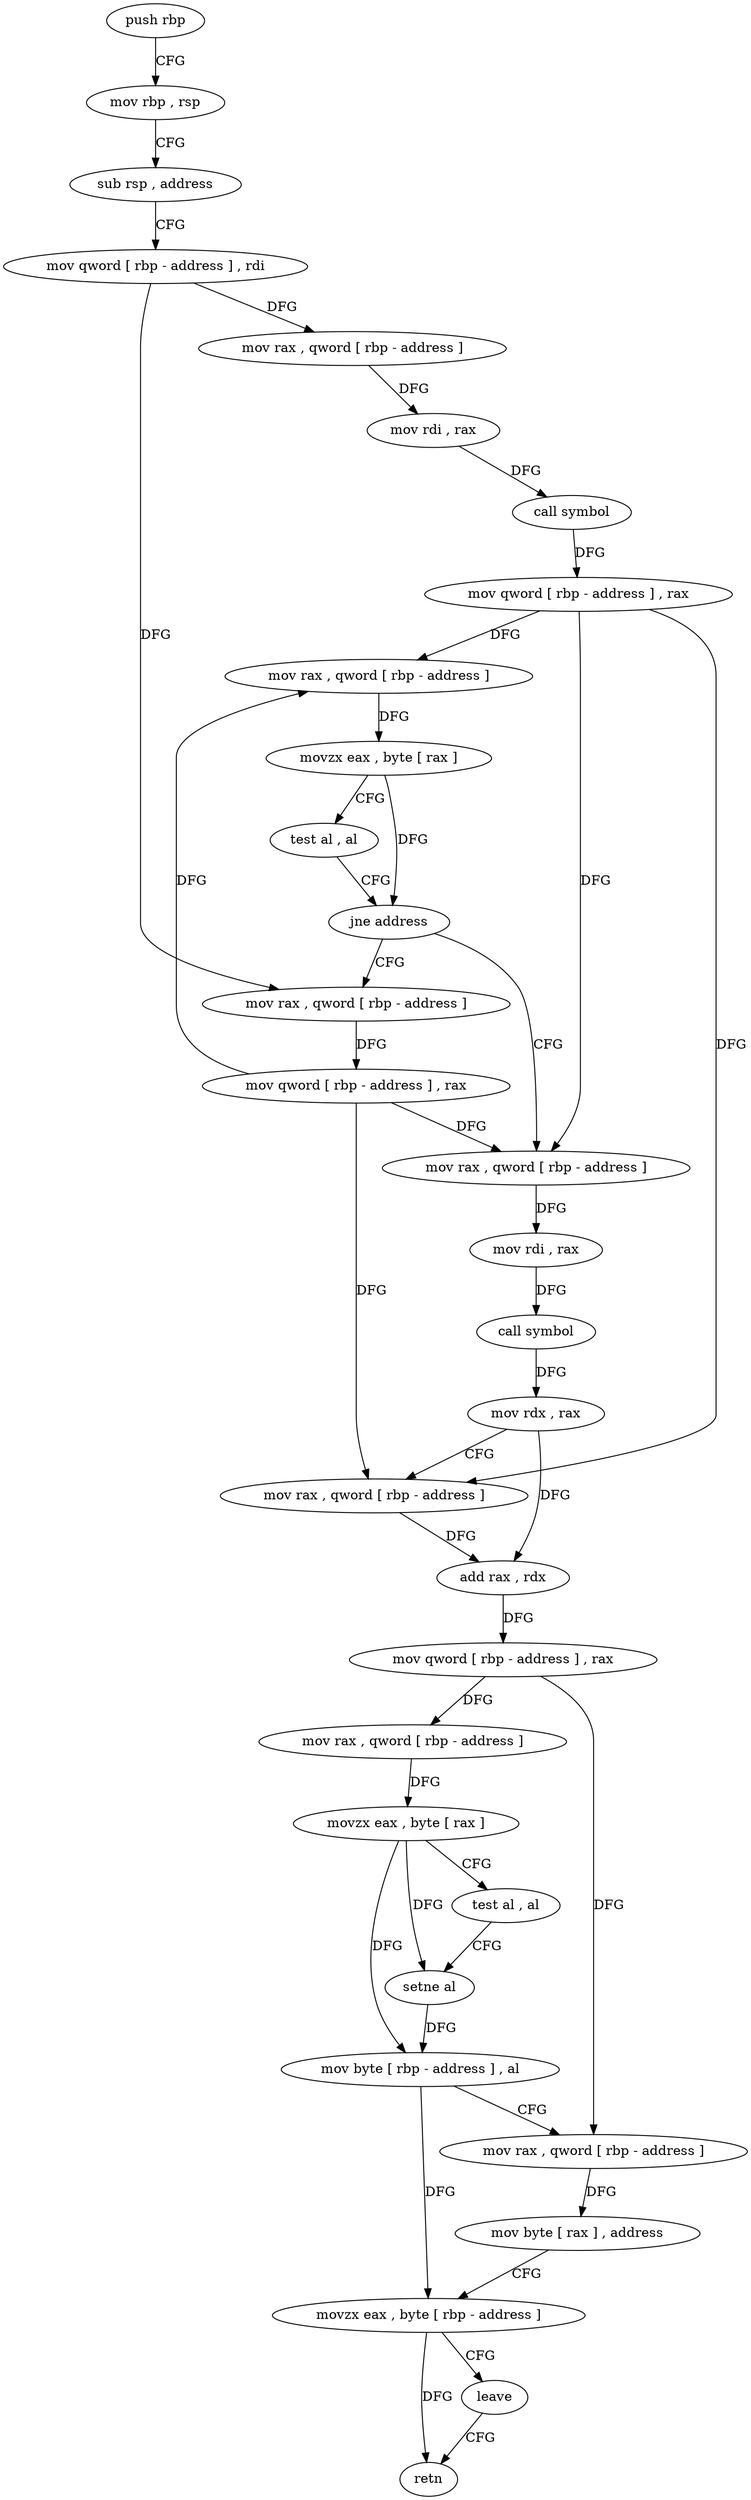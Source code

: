 digraph "func" {
"4289913" [label = "push rbp" ]
"4289914" [label = "mov rbp , rsp" ]
"4289917" [label = "sub rsp , address" ]
"4289921" [label = "mov qword [ rbp - address ] , rdi" ]
"4289925" [label = "mov rax , qword [ rbp - address ]" ]
"4289929" [label = "mov rdi , rax" ]
"4289932" [label = "call symbol" ]
"4289937" [label = "mov qword [ rbp - address ] , rax" ]
"4289941" [label = "mov rax , qword [ rbp - address ]" ]
"4289945" [label = "movzx eax , byte [ rax ]" ]
"4289948" [label = "test al , al" ]
"4289950" [label = "jne address" ]
"4289960" [label = "mov rax , qword [ rbp - address ]" ]
"4289952" [label = "mov rax , qword [ rbp - address ]" ]
"4289964" [label = "mov rdi , rax" ]
"4289967" [label = "call symbol" ]
"4289972" [label = "mov rdx , rax" ]
"4289975" [label = "mov rax , qword [ rbp - address ]" ]
"4289979" [label = "add rax , rdx" ]
"4289982" [label = "mov qword [ rbp - address ] , rax" ]
"4289986" [label = "mov rax , qword [ rbp - address ]" ]
"4289990" [label = "movzx eax , byte [ rax ]" ]
"4289993" [label = "test al , al" ]
"4289995" [label = "setne al" ]
"4289998" [label = "mov byte [ rbp - address ] , al" ]
"4290001" [label = "mov rax , qword [ rbp - address ]" ]
"4290005" [label = "mov byte [ rax ] , address" ]
"4290008" [label = "movzx eax , byte [ rbp - address ]" ]
"4290012" [label = "leave" ]
"4290013" [label = "retn" ]
"4289956" [label = "mov qword [ rbp - address ] , rax" ]
"4289913" -> "4289914" [ label = "CFG" ]
"4289914" -> "4289917" [ label = "CFG" ]
"4289917" -> "4289921" [ label = "CFG" ]
"4289921" -> "4289925" [ label = "DFG" ]
"4289921" -> "4289952" [ label = "DFG" ]
"4289925" -> "4289929" [ label = "DFG" ]
"4289929" -> "4289932" [ label = "DFG" ]
"4289932" -> "4289937" [ label = "DFG" ]
"4289937" -> "4289941" [ label = "DFG" ]
"4289937" -> "4289960" [ label = "DFG" ]
"4289937" -> "4289975" [ label = "DFG" ]
"4289941" -> "4289945" [ label = "DFG" ]
"4289945" -> "4289948" [ label = "CFG" ]
"4289945" -> "4289950" [ label = "DFG" ]
"4289948" -> "4289950" [ label = "CFG" ]
"4289950" -> "4289960" [ label = "CFG" ]
"4289950" -> "4289952" [ label = "CFG" ]
"4289960" -> "4289964" [ label = "DFG" ]
"4289952" -> "4289956" [ label = "DFG" ]
"4289964" -> "4289967" [ label = "DFG" ]
"4289967" -> "4289972" [ label = "DFG" ]
"4289972" -> "4289975" [ label = "CFG" ]
"4289972" -> "4289979" [ label = "DFG" ]
"4289975" -> "4289979" [ label = "DFG" ]
"4289979" -> "4289982" [ label = "DFG" ]
"4289982" -> "4289986" [ label = "DFG" ]
"4289982" -> "4290001" [ label = "DFG" ]
"4289986" -> "4289990" [ label = "DFG" ]
"4289990" -> "4289993" [ label = "CFG" ]
"4289990" -> "4289995" [ label = "DFG" ]
"4289990" -> "4289998" [ label = "DFG" ]
"4289993" -> "4289995" [ label = "CFG" ]
"4289995" -> "4289998" [ label = "DFG" ]
"4289998" -> "4290001" [ label = "CFG" ]
"4289998" -> "4290008" [ label = "DFG" ]
"4290001" -> "4290005" [ label = "DFG" ]
"4290005" -> "4290008" [ label = "CFG" ]
"4290008" -> "4290012" [ label = "CFG" ]
"4290008" -> "4290013" [ label = "DFG" ]
"4290012" -> "4290013" [ label = "CFG" ]
"4289956" -> "4289960" [ label = "DFG" ]
"4289956" -> "4289941" [ label = "DFG" ]
"4289956" -> "4289975" [ label = "DFG" ]
}
